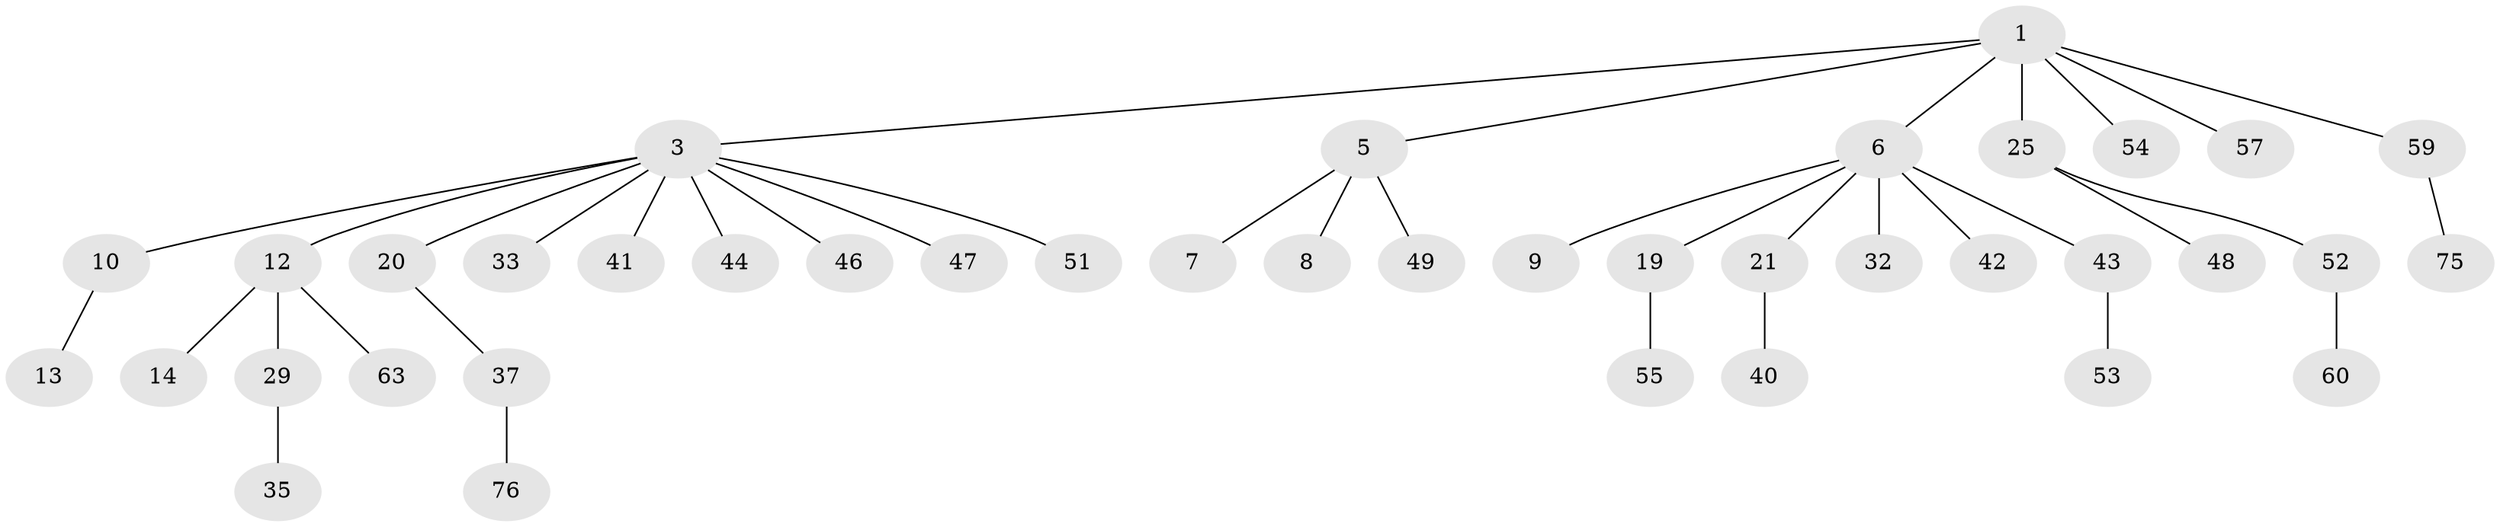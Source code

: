 // original degree distribution, {6: 0.037037037037037035, 3: 0.1111111111111111, 5: 0.024691358024691357, 4: 0.06172839506172839, 1: 0.48148148148148145, 2: 0.2839506172839506}
// Generated by graph-tools (version 1.1) at 2025/15/03/09/25 04:15:39]
// undirected, 40 vertices, 39 edges
graph export_dot {
graph [start="1"]
  node [color=gray90,style=filled];
  1 [super="+2"];
  3 [super="+34+16+4"];
  5;
  6 [super="+15+26"];
  7 [super="+36+27"];
  8;
  9 [super="+81"];
  10;
  12;
  13;
  14 [super="+67"];
  19 [super="+50"];
  20;
  21 [super="+31"];
  25 [super="+69"];
  29 [super="+30"];
  32;
  33;
  35 [super="+79"];
  37;
  40 [super="+45"];
  41;
  42 [super="+73"];
  43;
  44;
  46;
  47 [super="+66"];
  48;
  49;
  51;
  52 [super="+56"];
  53;
  54 [super="+68"];
  55;
  57 [super="+61"];
  59;
  60;
  63 [super="+78"];
  75;
  76;
  1 -- 5;
  1 -- 6;
  1 -- 54;
  1 -- 57;
  1 -- 59;
  1 -- 3;
  1 -- 25;
  3 -- 12;
  3 -- 47;
  3 -- 33;
  3 -- 51;
  3 -- 20;
  3 -- 41;
  3 -- 10;
  3 -- 44;
  3 -- 46;
  5 -- 7;
  5 -- 8;
  5 -- 49;
  6 -- 9;
  6 -- 32;
  6 -- 19;
  6 -- 21;
  6 -- 42;
  6 -- 43;
  10 -- 13;
  12 -- 14;
  12 -- 29;
  12 -- 63;
  19 -- 55;
  20 -- 37;
  21 -- 40;
  25 -- 48;
  25 -- 52;
  29 -- 35;
  37 -- 76;
  43 -- 53;
  52 -- 60;
  59 -- 75;
}
